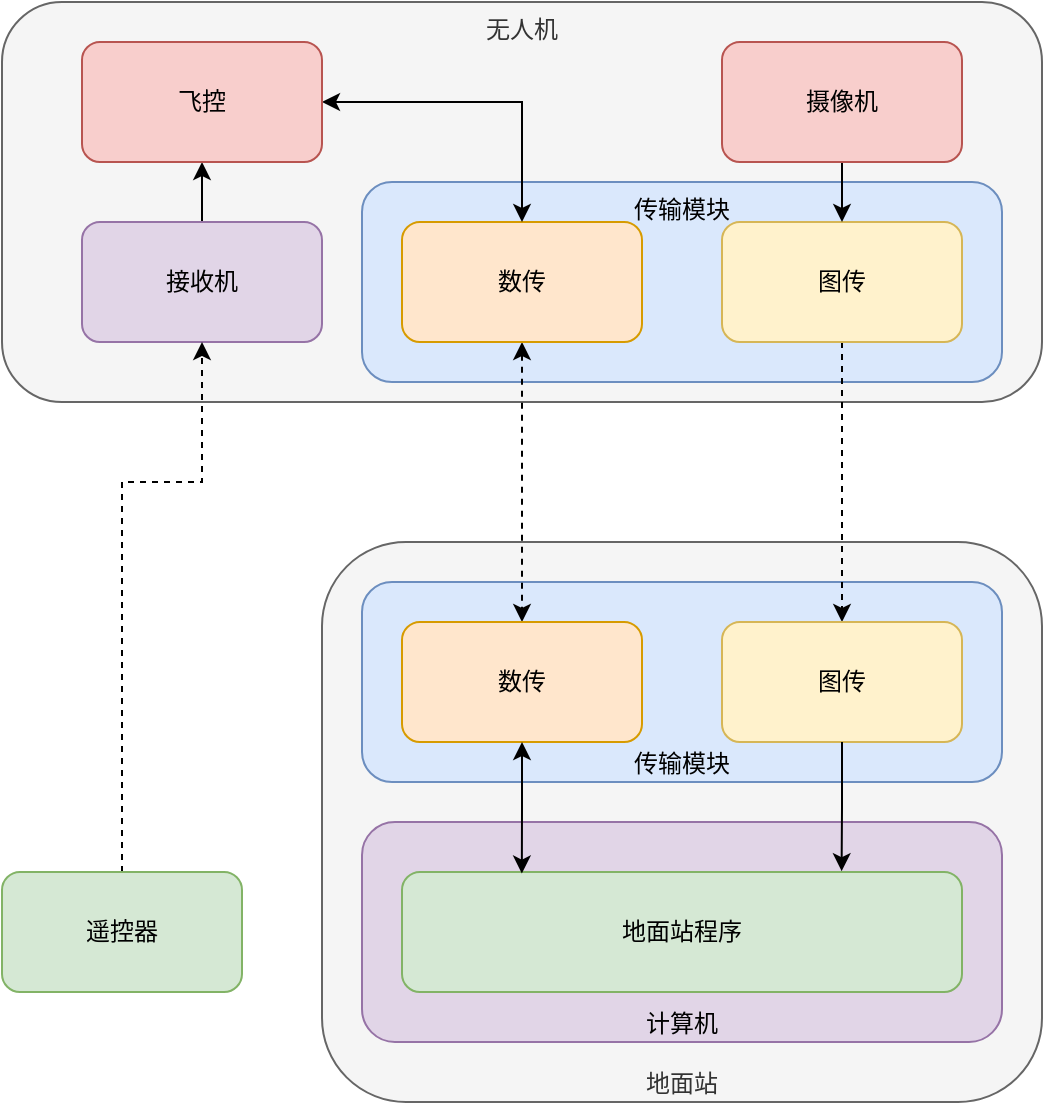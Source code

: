<mxfile version="14.1.8" type="device" pages="2"><diagram id="3-gGTUzwBQe2Fl1DwVNS" name="Traditional"><mxGraphModel dx="925" dy="702" grid="1" gridSize="10" guides="1" tooltips="1" connect="1" arrows="1" fold="1" page="1" pageScale="1" pageWidth="850" pageHeight="1100" math="0" shadow="0"><root><mxCell id="0"/><mxCell id="1" parent="0"/><mxCell id="1roORiskVQzrS3gUDFr5-2" value="地面站" style="rounded=1;whiteSpace=wrap;html=1;fillColor=#f5f5f5;strokeColor=#666666;fontColor=#333333;verticalAlign=bottom;" vertex="1" parent="1"><mxGeometry x="320" y="390" width="360" height="280" as="geometry"/></mxCell><mxCell id="1roORiskVQzrS3gUDFr5-13" value="传输模块" style="rounded=1;whiteSpace=wrap;html=1;fillColor=#dae8fc;strokeColor=#6c8ebf;verticalAlign=bottom;" vertex="1" parent="1"><mxGeometry x="340" y="410" width="320" height="100" as="geometry"/></mxCell><mxCell id="1roORiskVQzrS3gUDFr5-1" value="无人机" style="rounded=1;whiteSpace=wrap;html=1;fillColor=#f5f5f5;strokeColor=#666666;fontColor=#333333;verticalAlign=top;" vertex="1" parent="1"><mxGeometry x="160" y="120" width="520" height="200" as="geometry"/></mxCell><mxCell id="1roORiskVQzrS3gUDFr5-11" value="传输模块" style="rounded=1;whiteSpace=wrap;html=1;fillColor=#dae8fc;strokeColor=#6c8ebf;verticalAlign=top;" vertex="1" parent="1"><mxGeometry x="340" y="210" width="320" height="100" as="geometry"/></mxCell><mxCell id="1roORiskVQzrS3gUDFr5-10" value="" style="edgeStyle=orthogonalEdgeStyle;rounded=0;orthogonalLoop=1;jettySize=auto;html=1;" edge="1" parent="1" source="1roORiskVQzrS3gUDFr5-4" target="1roORiskVQzrS3gUDFr5-6"><mxGeometry relative="1" as="geometry"/></mxCell><mxCell id="1roORiskVQzrS3gUDFr5-4" value="接收机" style="rounded=1;whiteSpace=wrap;html=1;fillColor=#e1d5e7;strokeColor=#9673a6;" vertex="1" parent="1"><mxGeometry x="200" y="230" width="120" height="60" as="geometry"/></mxCell><mxCell id="1roORiskVQzrS3gUDFr5-22" value="" style="edgeStyle=orthogonalEdgeStyle;rounded=0;orthogonalLoop=1;jettySize=auto;html=1;entryX=0.5;entryY=0;entryDx=0;entryDy=0;startArrow=classic;startFill=1;dashed=1;" edge="1" parent="1" source="1roORiskVQzrS3gUDFr5-5" target="1roORiskVQzrS3gUDFr5-14"><mxGeometry relative="1" as="geometry"/></mxCell><mxCell id="1roORiskVQzrS3gUDFr5-5" value="数传" style="rounded=1;whiteSpace=wrap;html=1;fillColor=#ffe6cc;strokeColor=#d79b00;" vertex="1" parent="1"><mxGeometry x="360" y="230" width="120" height="60" as="geometry"/></mxCell><mxCell id="1roORiskVQzrS3gUDFr5-18" value="" style="edgeStyle=orthogonalEdgeStyle;rounded=0;orthogonalLoop=1;jettySize=auto;html=1;entryX=0.5;entryY=0;entryDx=0;entryDy=0;startArrow=classic;startFill=1;" edge="1" parent="1" source="1roORiskVQzrS3gUDFr5-6" target="1roORiskVQzrS3gUDFr5-5"><mxGeometry relative="1" as="geometry"><mxPoint x="400" y="170" as="targetPoint"/></mxGeometry></mxCell><mxCell id="1roORiskVQzrS3gUDFr5-6" value="飞控" style="rounded=1;whiteSpace=wrap;html=1;fillColor=#f8cecc;strokeColor=#b85450;" vertex="1" parent="1"><mxGeometry x="200" y="140" width="120" height="60" as="geometry"/></mxCell><mxCell id="1roORiskVQzrS3gUDFr5-23" value="" style="edgeStyle=orthogonalEdgeStyle;rounded=0;orthogonalLoop=1;jettySize=auto;html=1;entryX=0.5;entryY=0;entryDx=0;entryDy=0;dashed=1;" edge="1" parent="1" source="1roORiskVQzrS3gUDFr5-7" target="1roORiskVQzrS3gUDFr5-15"><mxGeometry relative="1" as="geometry"/></mxCell><mxCell id="1roORiskVQzrS3gUDFr5-7" value="图传" style="rounded=1;whiteSpace=wrap;html=1;fillColor=#fff2cc;strokeColor=#d6b656;" vertex="1" parent="1"><mxGeometry x="520" y="230" width="120" height="60" as="geometry"/></mxCell><mxCell id="1roORiskVQzrS3gUDFr5-9" value="" style="edgeStyle=orthogonalEdgeStyle;rounded=0;orthogonalLoop=1;jettySize=auto;html=1;dashed=1;" edge="1" parent="1" source="1roORiskVQzrS3gUDFr5-8" target="1roORiskVQzrS3gUDFr5-4"><mxGeometry relative="1" as="geometry"><Array as="points"><mxPoint x="220" y="360"/><mxPoint x="260" y="360"/></Array></mxGeometry></mxCell><mxCell id="1roORiskVQzrS3gUDFr5-8" value="遥控器" style="rounded=1;whiteSpace=wrap;html=1;fillColor=#d5e8d4;strokeColor=#82b366;" vertex="1" parent="1"><mxGeometry x="160" y="555" width="120" height="60" as="geometry"/></mxCell><mxCell id="1roORiskVQzrS3gUDFr5-21" value="" style="edgeStyle=orthogonalEdgeStyle;rounded=0;orthogonalLoop=1;jettySize=auto;html=1;entryX=0.5;entryY=0;entryDx=0;entryDy=0;" edge="1" parent="1" source="1roORiskVQzrS3gUDFr5-12" target="1roORiskVQzrS3gUDFr5-7"><mxGeometry relative="1" as="geometry"><mxPoint x="440" y="170" as="targetPoint"/></mxGeometry></mxCell><mxCell id="1roORiskVQzrS3gUDFr5-12" value="摄像机" style="rounded=1;whiteSpace=wrap;html=1;fillColor=#f8cecc;strokeColor=#b85450;" vertex="1" parent="1"><mxGeometry x="520" y="140" width="120" height="60" as="geometry"/></mxCell><mxCell id="1roORiskVQzrS3gUDFr5-15" value="&lt;span&gt;图传&lt;/span&gt;" style="rounded=1;whiteSpace=wrap;html=1;fillColor=#fff2cc;strokeColor=#d6b656;" vertex="1" parent="1"><mxGeometry x="520" y="430" width="120" height="60" as="geometry"/></mxCell><mxCell id="1roORiskVQzrS3gUDFr5-16" value="计算机" style="rounded=1;whiteSpace=wrap;html=1;fillColor=#e1d5e7;strokeColor=#9673a6;verticalAlign=bottom;" vertex="1" parent="1"><mxGeometry x="340" y="530" width="320" height="110" as="geometry"/></mxCell><mxCell id="1roORiskVQzrS3gUDFr5-26" value="&lt;span&gt;地面站程序&lt;/span&gt;" style="rounded=1;whiteSpace=wrap;html=1;fillColor=#d5e8d4;strokeColor=#82b366;" vertex="1" parent="1"><mxGeometry x="360" y="555" width="280" height="60" as="geometry"/></mxCell><mxCell id="1roORiskVQzrS3gUDFr5-14" value="&lt;span&gt;数传&lt;/span&gt;" style="rounded=1;whiteSpace=wrap;html=1;fillColor=#ffe6cc;strokeColor=#d79b00;" vertex="1" parent="1"><mxGeometry x="360" y="430" width="120" height="60" as="geometry"/></mxCell><mxCell id="1roORiskVQzrS3gUDFr5-28" value="" style="edgeStyle=orthogonalEdgeStyle;rounded=0;orthogonalLoop=1;jettySize=auto;html=1;startArrow=classic;startFill=1;entryX=0.214;entryY=0.013;entryDx=0;entryDy=0;entryPerimeter=0;" edge="1" parent="1" source="1roORiskVQzrS3gUDFr5-14" target="1roORiskVQzrS3gUDFr5-26"><mxGeometry relative="1" as="geometry"><mxPoint x="421" y="541" as="targetPoint"/></mxGeometry></mxCell><mxCell id="1roORiskVQzrS3gUDFr5-29" value="" style="edgeStyle=orthogonalEdgeStyle;rounded=0;orthogonalLoop=1;jettySize=auto;html=1;startArrow=none;startFill=0;entryX=0.785;entryY=-0.007;entryDx=0;entryDy=0;entryPerimeter=0;exitX=0.5;exitY=1;exitDx=0;exitDy=0;" edge="1" parent="1" source="1roORiskVQzrS3gUDFr5-15" target="1roORiskVQzrS3gUDFr5-26"><mxGeometry relative="1" as="geometry"><mxPoint x="430" y="510" as="sourcePoint"/><mxPoint x="429.92" y="550.78" as="targetPoint"/></mxGeometry></mxCell></root></mxGraphModel></diagram><diagram id="Y__LgC1rsVkysOOh49X_" name="Cloud"><mxGraphModel dx="655" dy="498" grid="1" gridSize="10" guides="1" tooltips="1" connect="1" arrows="1" fold="1" page="1" pageScale="1" pageWidth="850" pageHeight="1100" math="0" shadow="0"><root><mxCell id="1lK2_PHFVu3QwViGqDto-0"/><mxCell id="1lK2_PHFVu3QwViGqDto-1" parent="1lK2_PHFVu3QwViGqDto-0"/><mxCell id="-759GdSYA2tAcM6eANib-5" value="" style="edgeStyle=orthogonalEdgeStyle;rounded=0;orthogonalLoop=1;jettySize=auto;html=1;dashed=1;startArrow=classic;startFill=1;entryX=0.1;entryY=-0.005;entryDx=0;entryDy=0;entryPerimeter=0;" edge="1" parent="1lK2_PHFVu3QwViGqDto-1" source="den1kn46wuH-Jh1BK2ri-0" target="den1kn46wuH-Jh1BK2ri-2"><mxGeometry relative="1" as="geometry"><mxPoint x="180" y="155" as="targetPoint"/></mxGeometry></mxCell><mxCell id="den1kn46wuH-Jh1BK2ri-0" value="无人机" style="rounded=1;whiteSpace=wrap;html=1;fillColor=#f8cecc;strokeColor=#b85450;" vertex="1" parent="1lK2_PHFVu3QwViGqDto-1"><mxGeometry x="120" y="40" width="120" height="60" as="geometry"/></mxCell><mxCell id="-759GdSYA2tAcM6eANib-7" value="" style="edgeStyle=orthogonalEdgeStyle;rounded=0;orthogonalLoop=1;jettySize=auto;html=1;dashed=1;startArrow=classic;startFill=1;entryX=0.367;entryY=-0.001;entryDx=0;entryDy=0;entryPerimeter=0;" edge="1" parent="1lK2_PHFVu3QwViGqDto-1" source="den1kn46wuH-Jh1BK2ri-1" target="den1kn46wuH-Jh1BK2ri-2"><mxGeometry relative="1" as="geometry"/></mxCell><mxCell id="den1kn46wuH-Jh1BK2ri-1" value="自动机场" style="rounded=1;whiteSpace=wrap;html=1;fillColor=#dae8fc;strokeColor=#6c8ebf;" vertex="1" parent="1lK2_PHFVu3QwViGqDto-1"><mxGeometry x="280" y="40" width="120" height="60" as="geometry"/></mxCell><mxCell id="-759GdSYA2tAcM6eANib-10" value="" style="edgeStyle=orthogonalEdgeStyle;rounded=0;orthogonalLoop=1;jettySize=auto;html=1;dashed=1;startArrow=classic;startFill=1;" edge="1" parent="1lK2_PHFVu3QwViGqDto-1" source="den1kn46wuH-Jh1BK2ri-2" target="den1kn46wuH-Jh1BK2ri-3"><mxGeometry relative="1" as="geometry"/></mxCell><mxCell id="den1kn46wuH-Jh1BK2ri-2" value="云端系统" style="rounded=1;whiteSpace=wrap;html=1;fillColor=#fff2cc;strokeColor=#d6b656;verticalAlign=top;" vertex="1" parent="1lK2_PHFVu3QwViGqDto-1"><mxGeometry x="120" y="160" width="600" height="160" as="geometry"/></mxCell><mxCell id="den1kn46wuH-Jh1BK2ri-3" value="控制台" style="rounded=1;whiteSpace=wrap;html=1;fillColor=#d5e8d4;strokeColor=#82b366;" vertex="1" parent="1lK2_PHFVu3QwViGqDto-1"><mxGeometry x="120" y="360" width="600" height="60" as="geometry"/></mxCell><mxCell id="-759GdSYA2tAcM6eANib-8" value="" style="edgeStyle=orthogonalEdgeStyle;rounded=0;orthogonalLoop=1;jettySize=auto;html=1;dashed=1;startArrow=classic;startFill=1;entryX=0.633;entryY=-0.001;entryDx=0;entryDy=0;entryPerimeter=0;" edge="1" parent="1lK2_PHFVu3QwViGqDto-1" source="-759GdSYA2tAcM6eANib-0" target="den1kn46wuH-Jh1BK2ri-2"><mxGeometry relative="1" as="geometry"/></mxCell><mxCell id="-759GdSYA2tAcM6eANib-0" value="无人机" style="rounded=1;whiteSpace=wrap;html=1;fillColor=#f8cecc;strokeColor=#b85450;" vertex="1" parent="1lK2_PHFVu3QwViGqDto-1"><mxGeometry x="440" y="40" width="120" height="60" as="geometry"/></mxCell><mxCell id="-759GdSYA2tAcM6eANib-9" value="" style="edgeStyle=orthogonalEdgeStyle;rounded=0;orthogonalLoop=1;jettySize=auto;html=1;dashed=1;startArrow=classic;startFill=1;entryX=0.9;entryY=-0.003;entryDx=0;entryDy=0;entryPerimeter=0;" edge="1" parent="1lK2_PHFVu3QwViGqDto-1" source="-759GdSYA2tAcM6eANib-1" target="den1kn46wuH-Jh1BK2ri-2"><mxGeometry relative="1" as="geometry"/></mxCell><mxCell id="-759GdSYA2tAcM6eANib-1" value="自动机场" style="rounded=1;whiteSpace=wrap;html=1;fillColor=#dae8fc;strokeColor=#6c8ebf;" vertex="1" parent="1lK2_PHFVu3QwViGqDto-1"><mxGeometry x="600" y="40" width="120" height="60" as="geometry"/></mxCell><mxCell id="-759GdSYA2tAcM6eANib-2" value="自动调度" style="rounded=1;whiteSpace=wrap;html=1;fillColor=#e1d5e7;strokeColor=#9673a6;" vertex="1" parent="1lK2_PHFVu3QwViGqDto-1"><mxGeometry x="180" y="210" width="120" height="60" as="geometry"/></mxCell><mxCell id="-759GdSYA2tAcM6eANib-3" value="设备管理" style="rounded=1;whiteSpace=wrap;html=1;fillColor=#e1d5e7;strokeColor=#9673a6;" vertex="1" parent="1lK2_PHFVu3QwViGqDto-1"><mxGeometry x="360" y="210" width="120" height="60" as="geometry"/></mxCell><mxCell id="-759GdSYA2tAcM6eANib-4" value="数据处理" style="rounded=1;whiteSpace=wrap;html=1;fillColor=#e1d5e7;strokeColor=#9673a6;" vertex="1" parent="1lK2_PHFVu3QwViGqDto-1"><mxGeometry x="540" y="210" width="120" height="60" as="geometry"/></mxCell></root></mxGraphModel></diagram></mxfile>